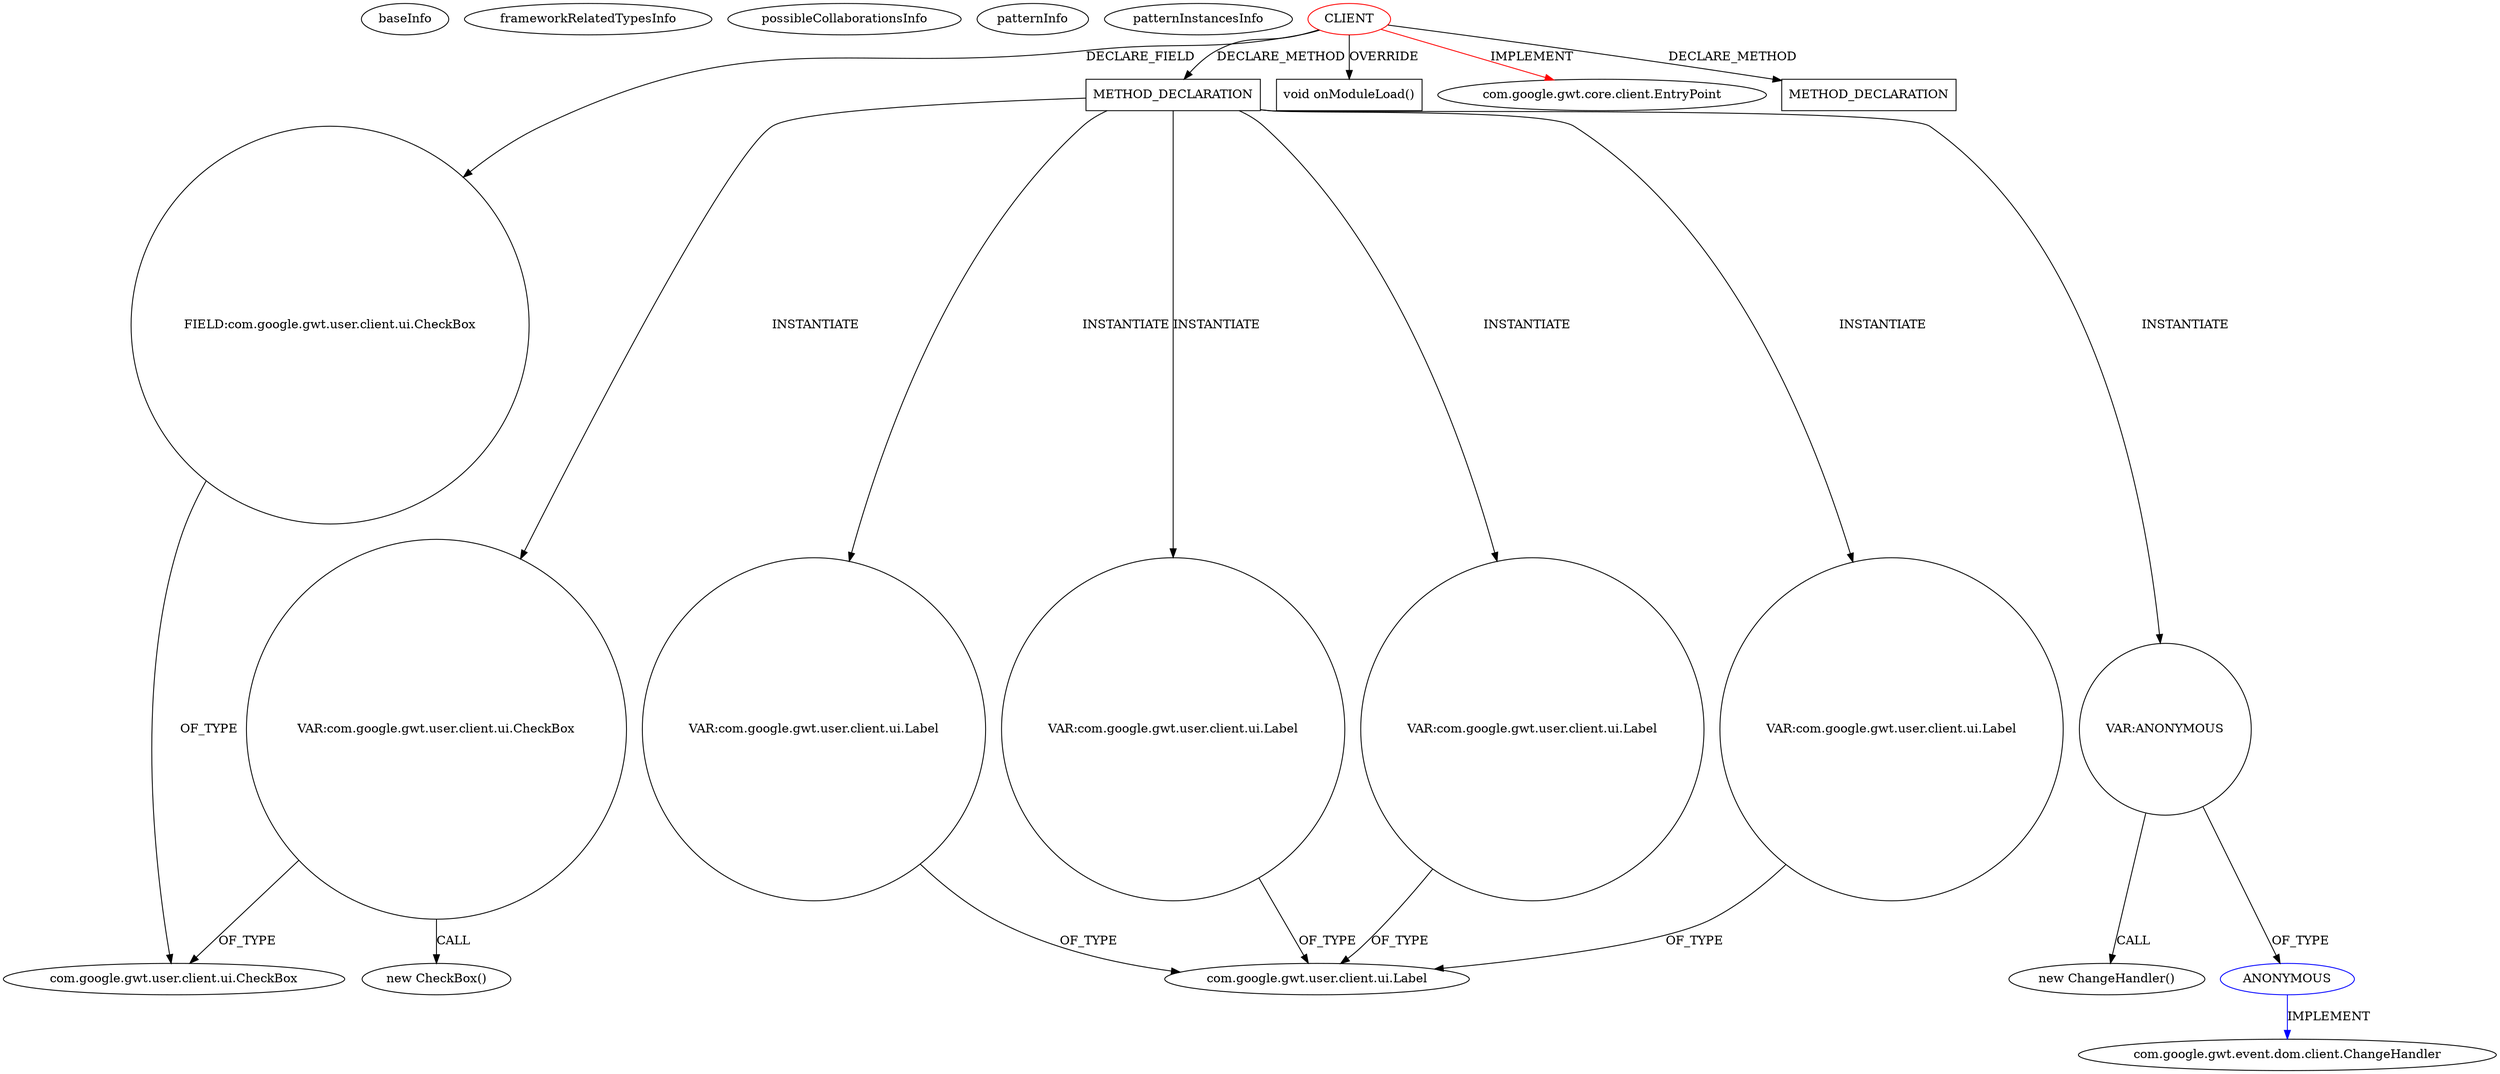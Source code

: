 digraph {
baseInfo[graphId=471,category="pattern",isAnonymous=false,possibleRelation=true]
frameworkRelatedTypesInfo[0="com.google.gwt.core.client.EntryPoint"]
possibleCollaborationsInfo[0="471~INSTANTIATION-CLIENT_METHOD_DECLARATION-~com.google.gwt.core.client.EntryPoint ~com.google.gwt.event.dom.client.ChangeHandler ~false~true"]
patternInfo[frequency=2.0,patternRootClient=0]
patternInstancesInfo[0="spydon-esiade~/spydon-esiade/esiade-master/src/net/esiade/client/Esiade.java~Esiade~4504",1="DeannaSurma-Census~/DeannaSurma-Census/Census-master/src/com/cs4302/census/client/Census.java~Census~109"]
116[label="com.google.gwt.event.dom.client.ChangeHandler",vertexType="FRAMEWORK_INTERFACE_TYPE",isFrameworkType=false]
242[label="ANONYMOUS",vertexType="REFERENCE_ANONYMOUS_DECLARATION",isFrameworkType=false,color=blue]
241[label="VAR:ANONYMOUS",vertexType="VARIABLE_EXPRESION",isFrameworkType=false,shape=circle]
77[label="METHOD_DECLARATION",vertexType="CLIENT_METHOD_DECLARATION",isFrameworkType=false,shape=box]
0[label="CLIENT",vertexType="ROOT_CLIENT_CLASS_DECLARATION",isFrameworkType=false,color=red]
18[label="FIELD:com.google.gwt.user.client.ui.CheckBox",vertexType="FIELD_DECLARATION",isFrameworkType=false,shape=circle]
20[label="void onModuleLoad()",vertexType="OVERRIDING_METHOD_DECLARATION",isFrameworkType=false,shape=box]
19[label="com.google.gwt.user.client.ui.CheckBox",vertexType="FRAMEWORK_CLASS_TYPE",isFrameworkType=false]
240[label="new ChangeHandler()",vertexType="CONSTRUCTOR_CALL",isFrameworkType=false]
1[label="com.google.gwt.core.client.EntryPoint",vertexType="FRAMEWORK_INTERFACE_TYPE",isFrameworkType=false]
302[label="VAR:com.google.gwt.user.client.ui.CheckBox",vertexType="VARIABLE_EXPRESION",isFrameworkType=false,shape=circle]
301[label="new CheckBox()",vertexType="CONSTRUCTOR_CALL",isFrameworkType=false]
645[label="METHOD_DECLARATION",vertexType="CLIENT_METHOD_DECLARATION",isFrameworkType=false,shape=box]
90[label="VAR:com.google.gwt.user.client.ui.Label",vertexType="VARIABLE_EXPRESION",isFrameworkType=false,shape=circle]
5[label="com.google.gwt.user.client.ui.Label",vertexType="FRAMEWORK_CLASS_TYPE",isFrameworkType=false]
286[label="VAR:com.google.gwt.user.client.ui.Label",vertexType="VARIABLE_EXPRESION",isFrameworkType=false,shape=circle]
95[label="VAR:com.google.gwt.user.client.ui.Label",vertexType="VARIABLE_EXPRESION",isFrameworkType=false,shape=circle]
322[label="VAR:com.google.gwt.user.client.ui.Label",vertexType="VARIABLE_EXPRESION",isFrameworkType=false,shape=circle]
286->5[label="OF_TYPE"]
18->19[label="OF_TYPE"]
0->1[label="IMPLEMENT",color=red]
242->116[label="IMPLEMENT",color=blue]
77->90[label="INSTANTIATE"]
77->286[label="INSTANTIATE"]
322->5[label="OF_TYPE"]
77->95[label="INSTANTIATE"]
0->645[label="DECLARE_METHOD"]
77->302[label="INSTANTIATE"]
77->322[label="INSTANTIATE"]
95->5[label="OF_TYPE"]
77->241[label="INSTANTIATE"]
0->77[label="DECLARE_METHOD"]
302->19[label="OF_TYPE"]
241->242[label="OF_TYPE"]
302->301[label="CALL"]
90->5[label="OF_TYPE"]
0->18[label="DECLARE_FIELD"]
0->20[label="OVERRIDE"]
241->240[label="CALL"]
}
